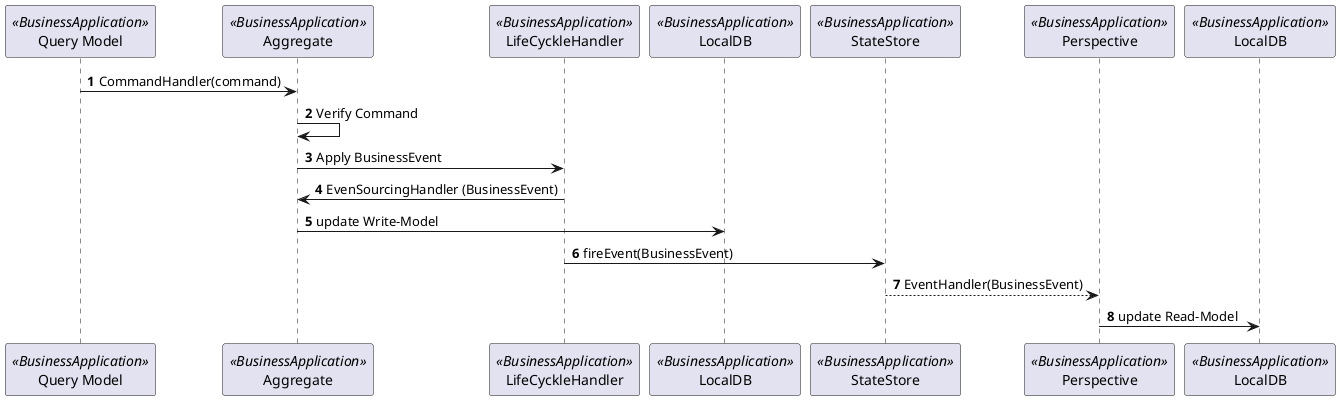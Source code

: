 @startuml
'https://plantuml.com/sequence-diagram

autonumber

Participant quyery as "Query Model" << BusinessApplication >>
Participant aggregate as "Aggregate" << BusinessApplication >>
Participant lifeCycleHanlder as "LifeCyckleHandler" << BusinessApplication >>
Participant localDBWrite as "LocalDB" << BusinessApplication >>
Participant stateStore as "StateStore" << BusinessApplication >>
Participant perspective as "Perspective" << BusinessApplication >>
Participant localDBRead as "LocalDB" << BusinessApplication >>

quyery -> aggregate: CommandHandler(command)
aggregate -> aggregate: Verify Command
aggregate -> lifeCycleHanlder: Apply BusinessEvent
lifeCycleHanlder -> aggregate: EvenSourcingHandler (BusinessEvent)
aggregate -> localDBWrite: update Write-Model
lifeCycleHanlder -> stateStore: fireEvent(BusinessEvent)
stateStore --> perspective: EventHandler(BusinessEvent)
perspective -> localDBRead: update Read-Model



@enduml